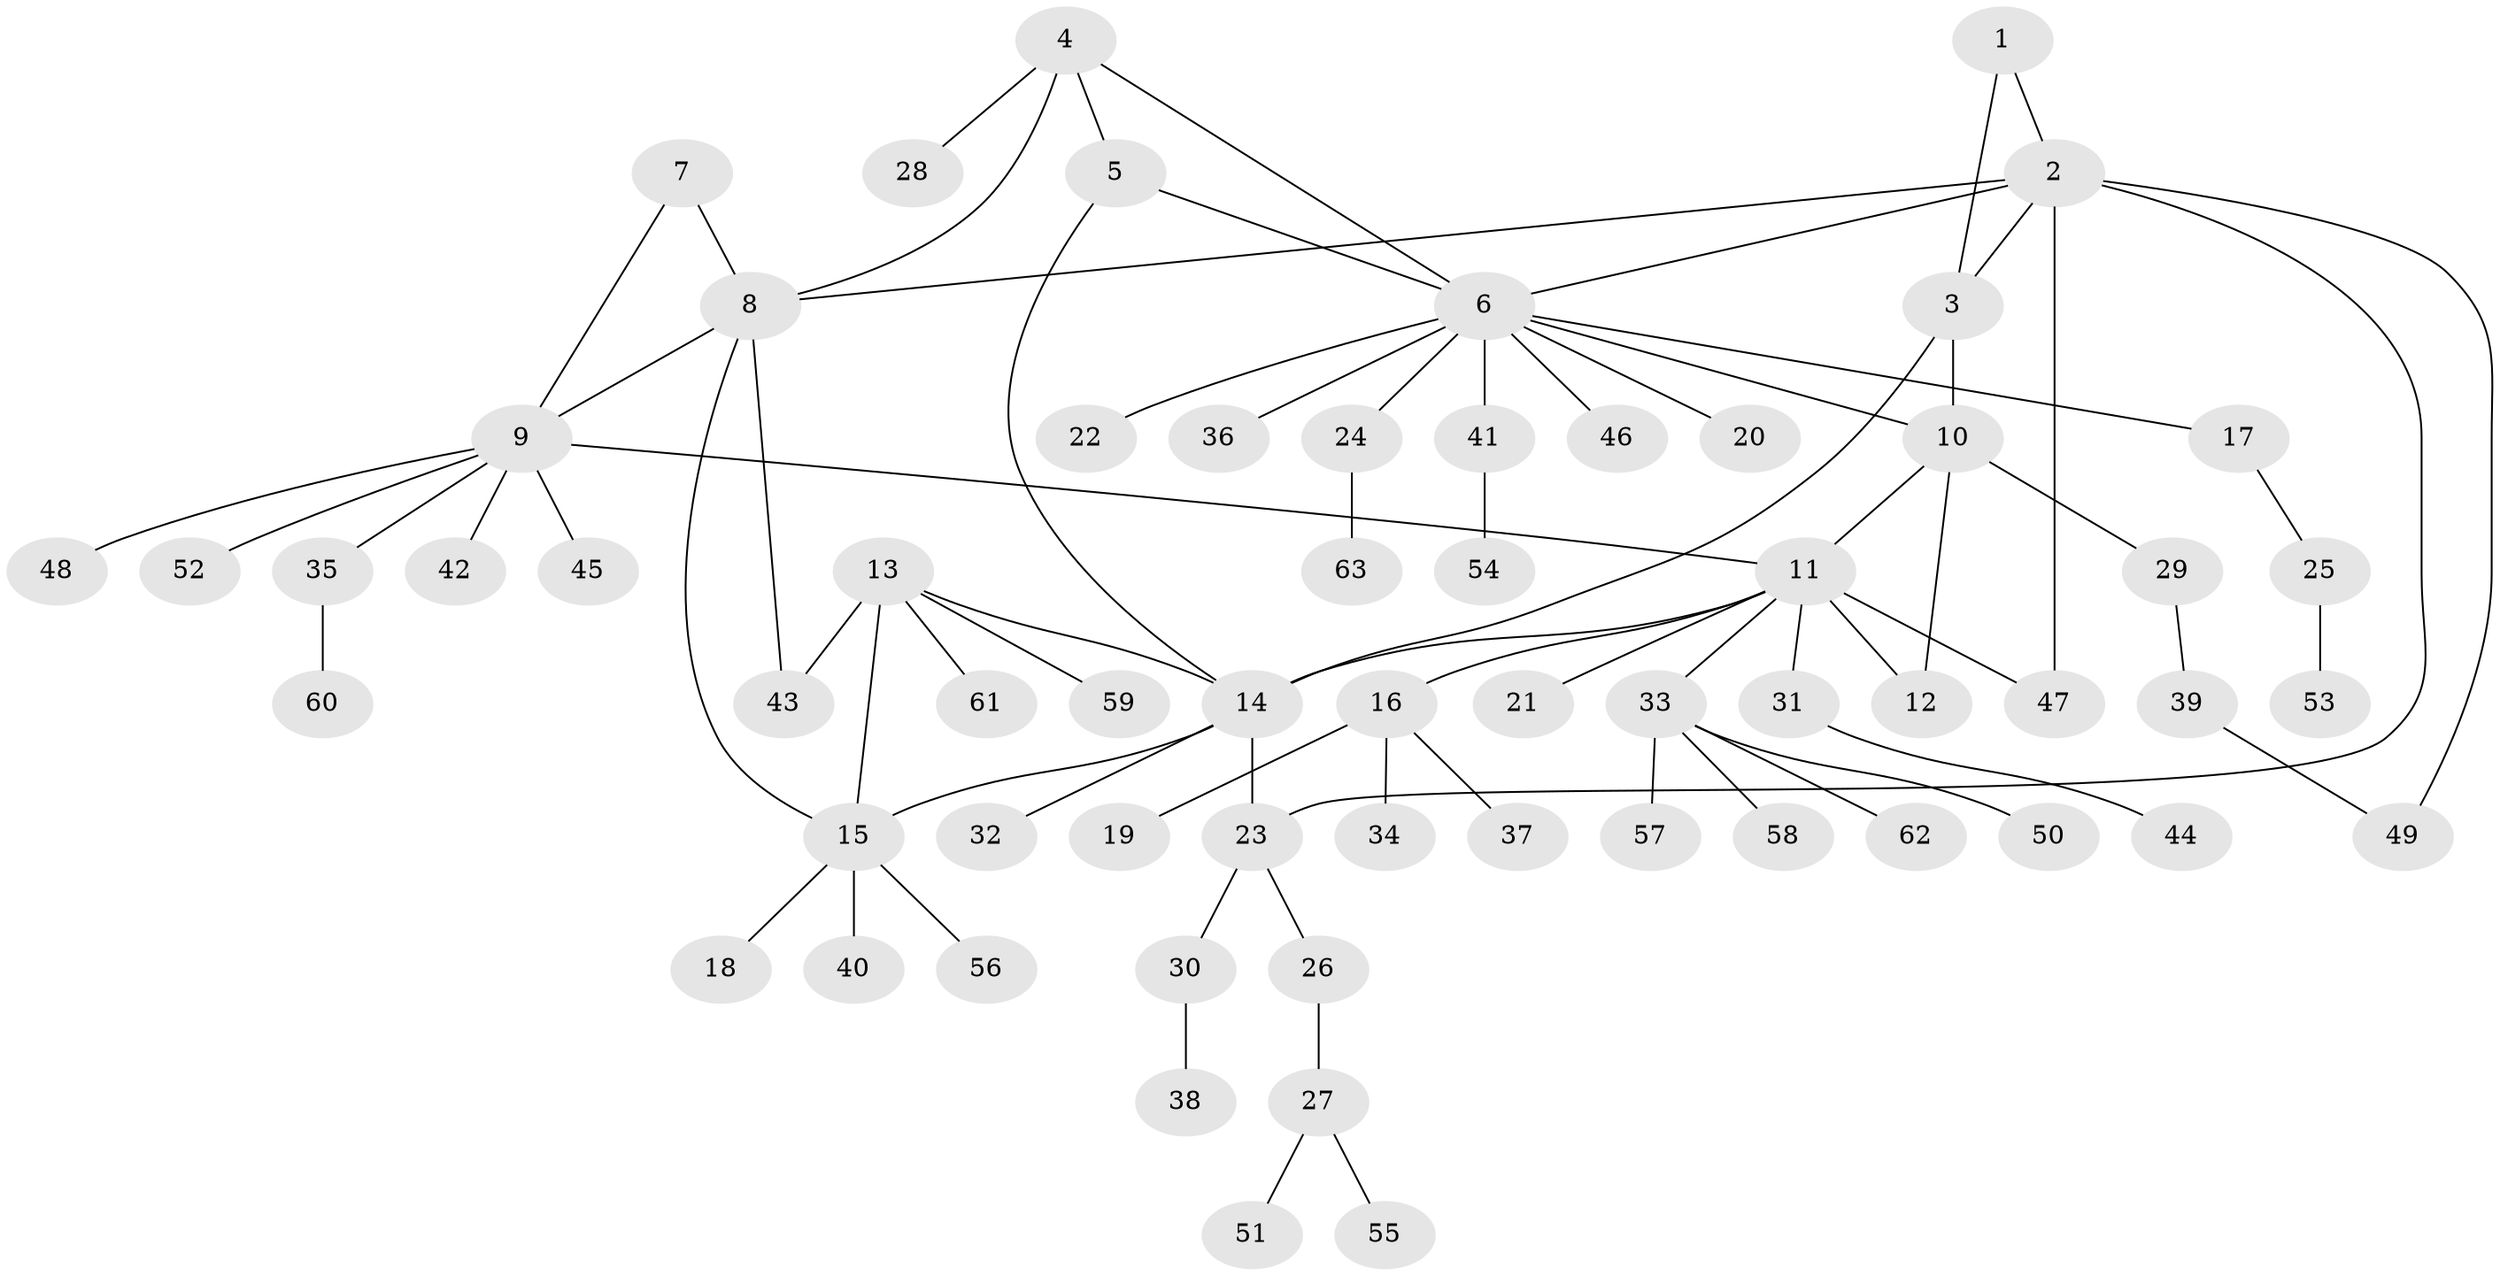// coarse degree distribution, {6: 0.043478260869565216, 12: 0.043478260869565216, 4: 0.08695652173913043, 3: 0.043478260869565216, 2: 0.043478260869565216, 1: 0.7391304347826086}
// Generated by graph-tools (version 1.1) at 2025/19/03/04/25 18:19:46]
// undirected, 63 vertices, 77 edges
graph export_dot {
graph [start="1"]
  node [color=gray90,style=filled];
  1;
  2;
  3;
  4;
  5;
  6;
  7;
  8;
  9;
  10;
  11;
  12;
  13;
  14;
  15;
  16;
  17;
  18;
  19;
  20;
  21;
  22;
  23;
  24;
  25;
  26;
  27;
  28;
  29;
  30;
  31;
  32;
  33;
  34;
  35;
  36;
  37;
  38;
  39;
  40;
  41;
  42;
  43;
  44;
  45;
  46;
  47;
  48;
  49;
  50;
  51;
  52;
  53;
  54;
  55;
  56;
  57;
  58;
  59;
  60;
  61;
  62;
  63;
  1 -- 2;
  1 -- 3;
  2 -- 3;
  2 -- 6;
  2 -- 8;
  2 -- 23;
  2 -- 47;
  2 -- 49;
  3 -- 10;
  3 -- 14;
  4 -- 5;
  4 -- 6;
  4 -- 8;
  4 -- 28;
  5 -- 6;
  5 -- 14;
  6 -- 10;
  6 -- 17;
  6 -- 20;
  6 -- 22;
  6 -- 24;
  6 -- 36;
  6 -- 41;
  6 -- 46;
  7 -- 8;
  7 -- 9;
  8 -- 9;
  8 -- 15;
  8 -- 43;
  9 -- 11;
  9 -- 35;
  9 -- 42;
  9 -- 45;
  9 -- 48;
  9 -- 52;
  10 -- 11;
  10 -- 12;
  10 -- 29;
  11 -- 12;
  11 -- 14;
  11 -- 16;
  11 -- 21;
  11 -- 31;
  11 -- 33;
  11 -- 47;
  13 -- 14;
  13 -- 15;
  13 -- 43;
  13 -- 59;
  13 -- 61;
  14 -- 15;
  14 -- 23;
  14 -- 32;
  15 -- 18;
  15 -- 40;
  15 -- 56;
  16 -- 19;
  16 -- 34;
  16 -- 37;
  17 -- 25;
  23 -- 26;
  23 -- 30;
  24 -- 63;
  25 -- 53;
  26 -- 27;
  27 -- 51;
  27 -- 55;
  29 -- 39;
  30 -- 38;
  31 -- 44;
  33 -- 50;
  33 -- 57;
  33 -- 58;
  33 -- 62;
  35 -- 60;
  39 -- 49;
  41 -- 54;
}
